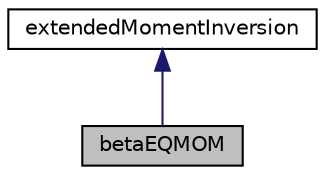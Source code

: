 digraph "betaEQMOM"
{
  bgcolor="transparent";
  edge [fontname="Helvetica",fontsize="10",labelfontname="Helvetica",labelfontsize="10"];
  node [fontname="Helvetica",fontsize="10",shape=record];
  Node0 [label="betaEQMOM",height=0.2,width=0.4,color="black", fillcolor="grey75", style="filled", fontcolor="black"];
  Node1 -> Node0 [dir="back",color="midnightblue",fontsize="10",style="solid",fontname="Helvetica"];
  Node1 [label="extendedMomentInversion",height=0.2,width=0.4,color="black",URL="$a02020.html",tooltip="Abstract class to allow run-time selection of the algorithm to be used for the extended quadrature me..."];
}
